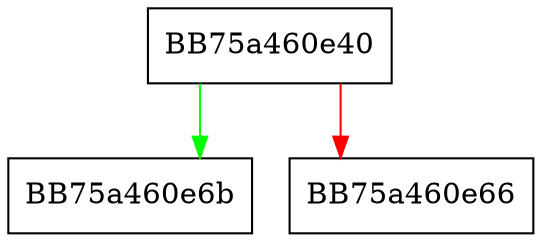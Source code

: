 digraph sqlite3PcacheMakeClean {
  node [shape="box"];
  graph [splines=ortho];
  BB75a460e40 -> BB75a460e6b [color="green"];
  BB75a460e40 -> BB75a460e66 [color="red"];
}